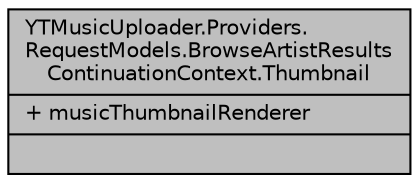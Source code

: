 digraph "YTMusicUploader.Providers.RequestModels.BrowseArtistResultsContinuationContext.Thumbnail"
{
 // LATEX_PDF_SIZE
  edge [fontname="Helvetica",fontsize="10",labelfontname="Helvetica",labelfontsize="10"];
  node [fontname="Helvetica",fontsize="10",shape=record];
  Node1 [label="{YTMusicUploader.Providers.\lRequestModels.BrowseArtistResults\lContinuationContext.Thumbnail\n|+ musicThumbnailRenderer\l|}",height=0.2,width=0.4,color="black", fillcolor="grey75", style="filled", fontcolor="black",tooltip=" "];
}
